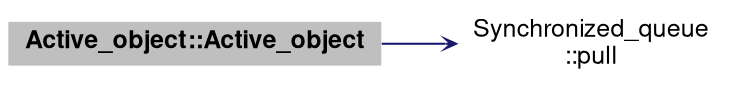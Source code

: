 digraph "Active_object::Active_object"
{
 // LATEX_PDF_SIZE
  bgcolor="transparent";
  edge [fontname="Helvetica,Arial,sans-serif",fontsize=15,labelfontsize=15 arrowhead=open arrowtail=open arrowsize=0.5];
  node [fontname="Helvetica,Arial,sans-serif",fontsize=15,fontsize=12 shape=plaintext];
  rankdir="LR";
  Node1 [label=<<b>Active_object::Active_object</b>>,height=0.2,width=0.4,color="black", fillcolor="grey75", style="filled", fontcolor="black",tooltip=" "];
  Node1 -> Node2 [color="midnightblue",style="solid"];
  Node2 [label="Synchronized_queue\l::pull",height=0.2,width=0.4,color="black",URL="$classSynchronized__queue.html#a9773c99f4f3f6b66e0e934443fe8bd3d",tooltip=" "];
}
